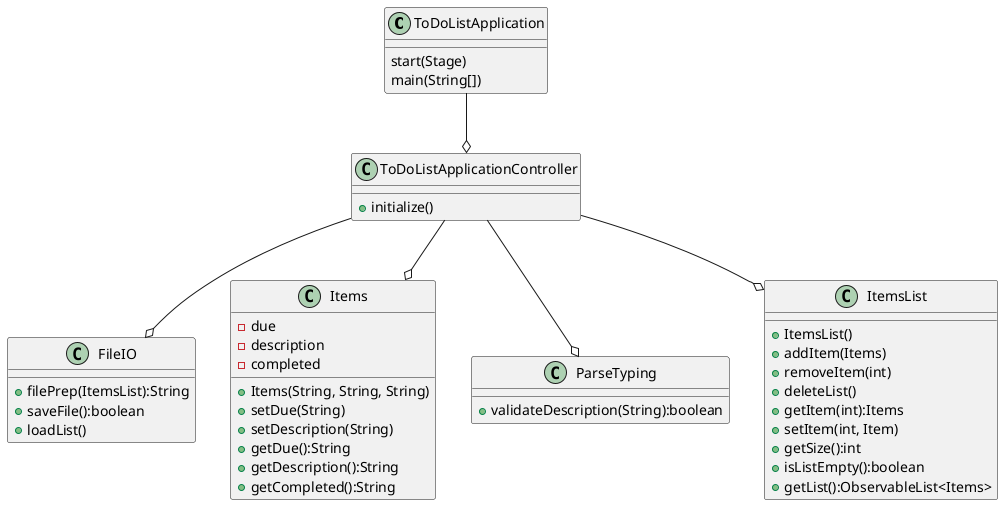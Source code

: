 @startuml
'https://plantuml.com/sequence-diagram
class ToDoListApplication{
    start(Stage)
    main(String[])
}

class ToDoListApplicationController{
    +initialize()
}
ToDoListApplication --o ToDoListApplicationController

class FileIO{
    +filePrep(ItemsList):String
    +saveFile():boolean
    +loadList()
}

ToDoListApplicationController --o FileIO

class Items{
    +Items(String, String, String)
    -due
    -description
    -completed
    +setDue(String)
    +setDescription(String)
    +getDue():String
    +getDescription():String
    +getCompleted():String
}

ToDoListApplicationController --o Items

class ParseTyping{
    +validateDescription(String):boolean
}

ToDoListApplicationController --o ParseTyping

class ItemsList{
    +ItemsList()
    +addItem(Items)
    +removeItem(int)
    +deleteList()
    +getItem(int):Items
    +setItem(int, Item)
    +getSize():int
    +isListEmpty():boolean
    +getList():ObservableList<Items>
}

ToDoListApplicationController --o ItemsList

@enduml